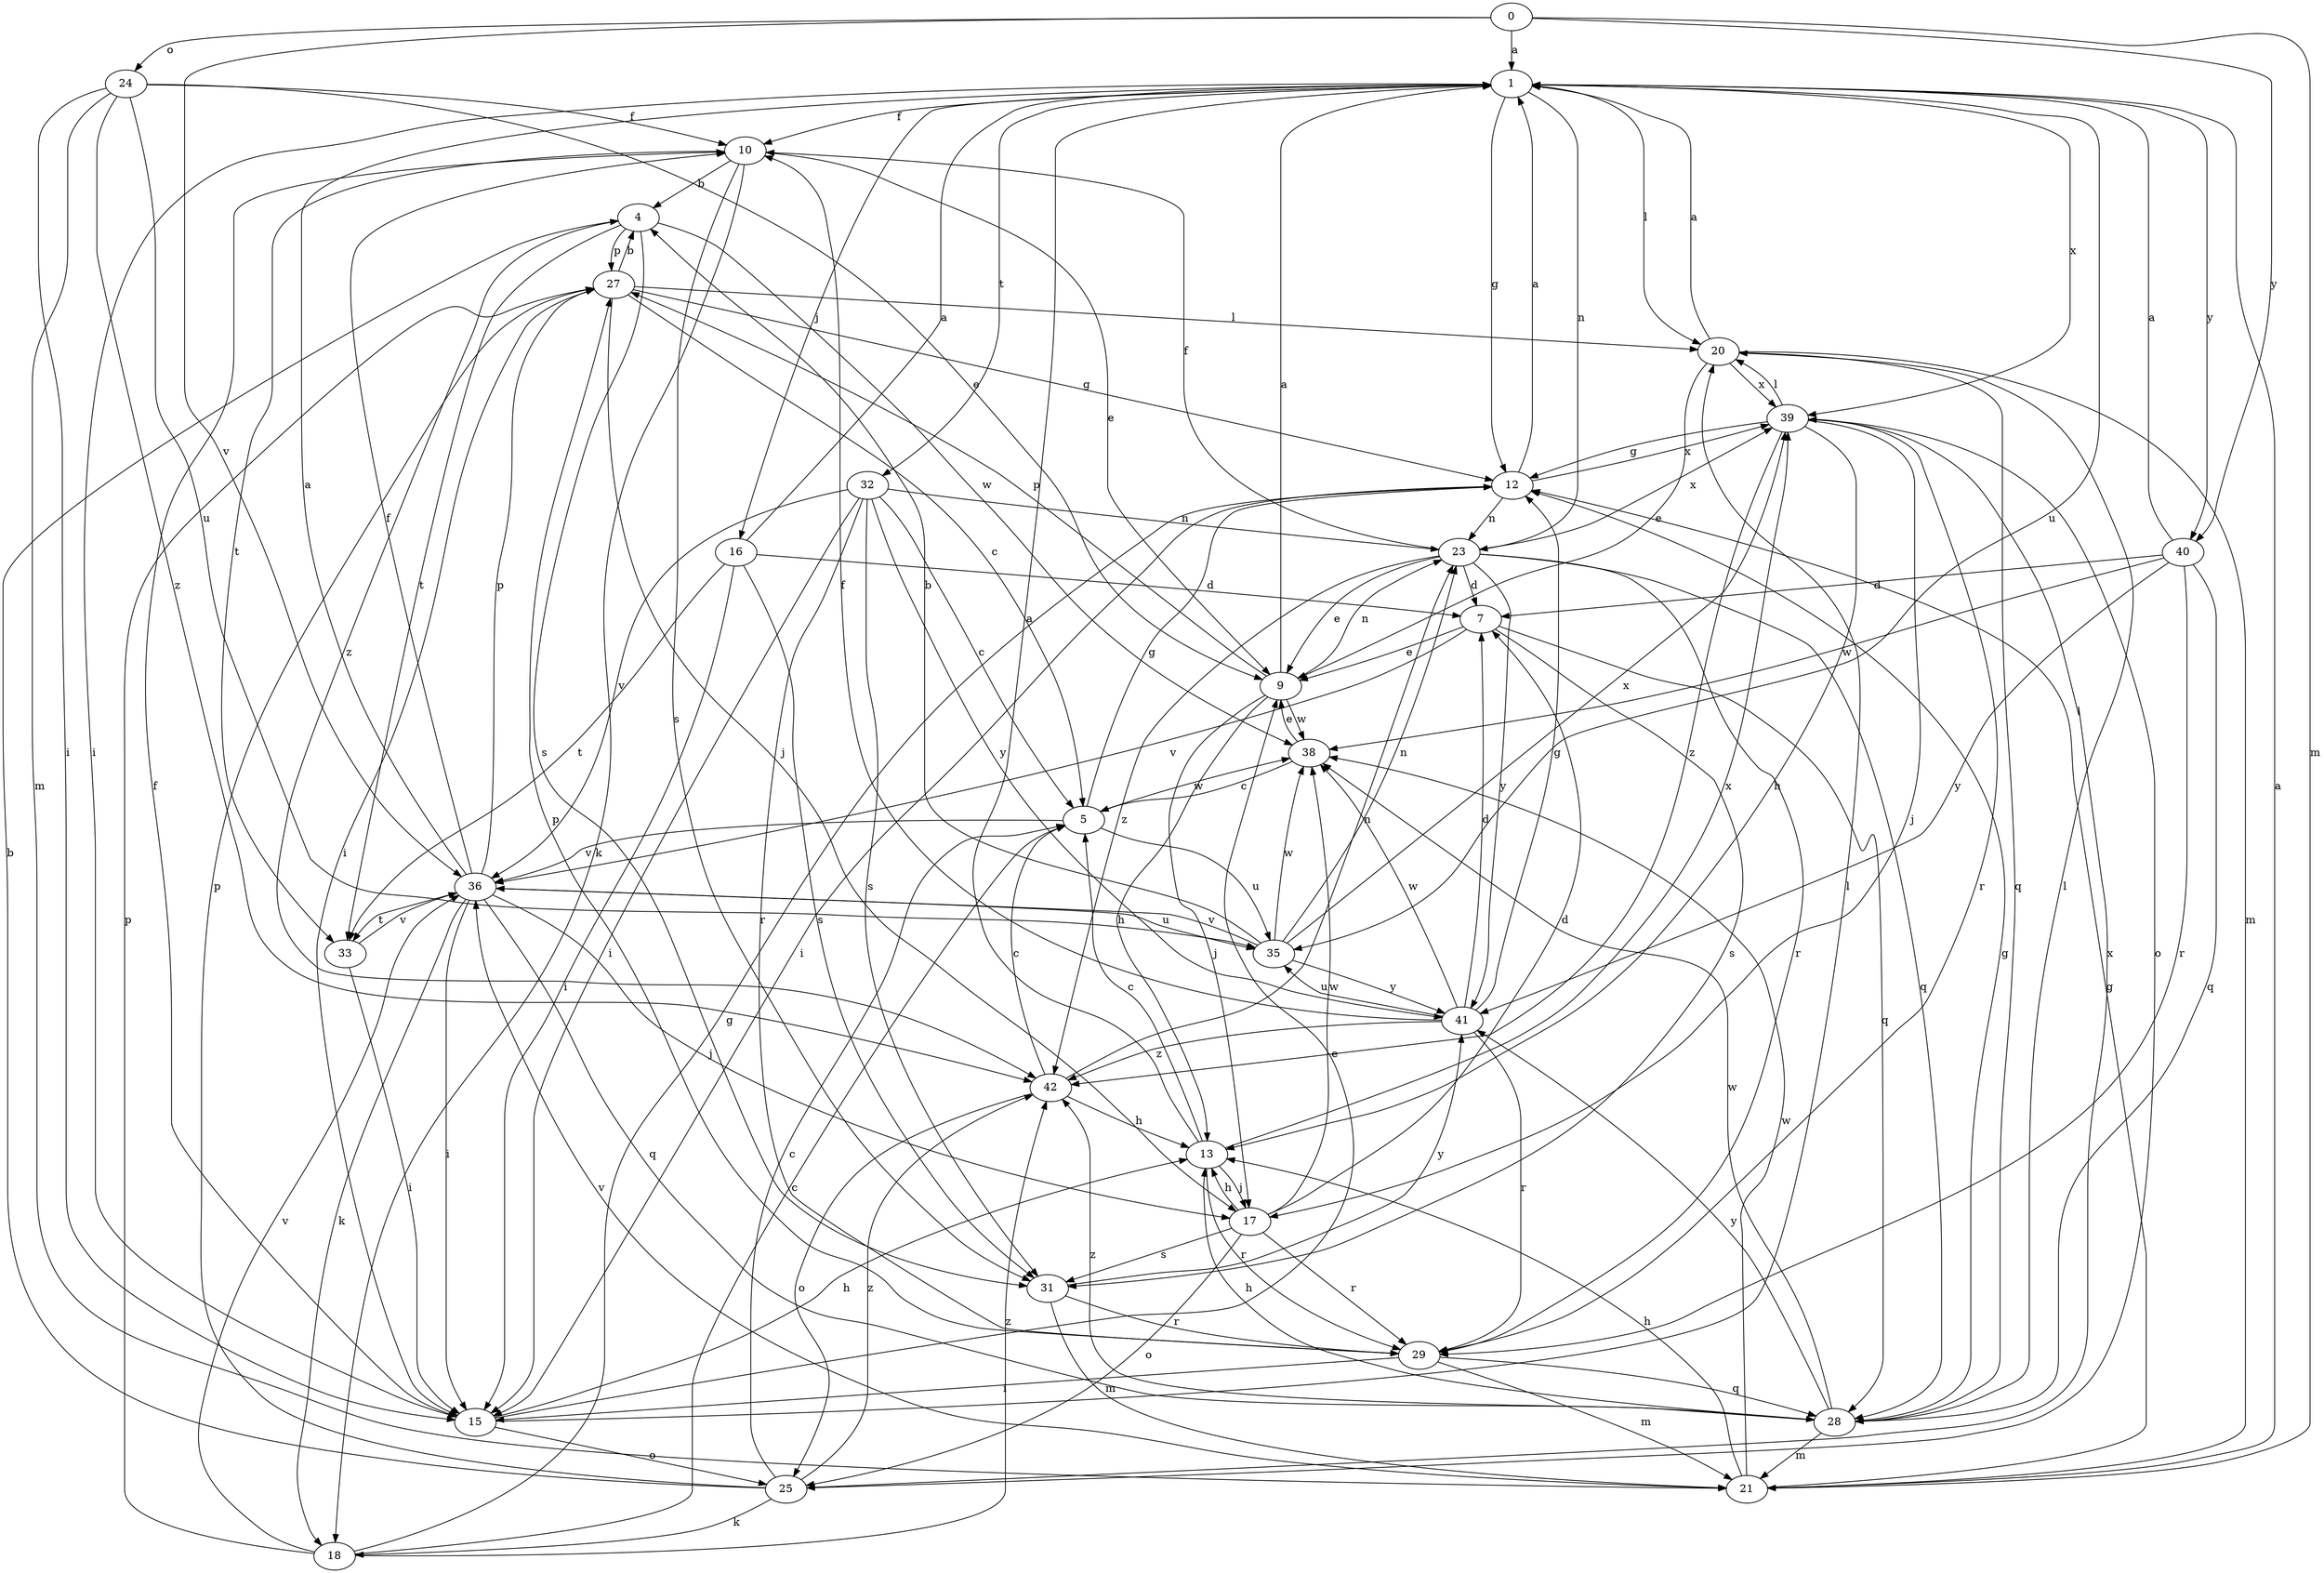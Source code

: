 strict digraph  {
0;
1;
4;
5;
7;
9;
10;
12;
13;
15;
16;
17;
18;
20;
21;
23;
24;
25;
27;
28;
29;
31;
32;
33;
35;
36;
38;
39;
40;
41;
42;
0 -> 1  [label=a];
0 -> 21  [label=m];
0 -> 24  [label=o];
0 -> 36  [label=v];
0 -> 40  [label=y];
1 -> 10  [label=f];
1 -> 12  [label=g];
1 -> 15  [label=i];
1 -> 16  [label=j];
1 -> 20  [label=l];
1 -> 23  [label=n];
1 -> 32  [label=t];
1 -> 35  [label=u];
1 -> 39  [label=x];
1 -> 40  [label=y];
4 -> 27  [label=p];
4 -> 31  [label=s];
4 -> 33  [label=t];
4 -> 38  [label=w];
4 -> 42  [label=z];
5 -> 12  [label=g];
5 -> 35  [label=u];
5 -> 36  [label=v];
5 -> 38  [label=w];
7 -> 9  [label=e];
7 -> 28  [label=q];
7 -> 31  [label=s];
7 -> 36  [label=v];
9 -> 1  [label=a];
9 -> 13  [label=h];
9 -> 17  [label=j];
9 -> 23  [label=n];
9 -> 27  [label=p];
9 -> 38  [label=w];
10 -> 4  [label=b];
10 -> 9  [label=e];
10 -> 18  [label=k];
10 -> 31  [label=s];
10 -> 33  [label=t];
12 -> 1  [label=a];
12 -> 15  [label=i];
12 -> 23  [label=n];
12 -> 39  [label=x];
13 -> 1  [label=a];
13 -> 5  [label=c];
13 -> 17  [label=j];
13 -> 29  [label=r];
13 -> 39  [label=x];
15 -> 9  [label=e];
15 -> 10  [label=f];
15 -> 13  [label=h];
15 -> 20  [label=l];
15 -> 25  [label=o];
16 -> 1  [label=a];
16 -> 7  [label=d];
16 -> 15  [label=i];
16 -> 31  [label=s];
16 -> 33  [label=t];
17 -> 7  [label=d];
17 -> 13  [label=h];
17 -> 25  [label=o];
17 -> 29  [label=r];
17 -> 31  [label=s];
17 -> 38  [label=w];
18 -> 5  [label=c];
18 -> 12  [label=g];
18 -> 27  [label=p];
18 -> 36  [label=v];
18 -> 42  [label=z];
20 -> 1  [label=a];
20 -> 9  [label=e];
20 -> 21  [label=m];
20 -> 28  [label=q];
20 -> 39  [label=x];
21 -> 1  [label=a];
21 -> 12  [label=g];
21 -> 13  [label=h];
21 -> 36  [label=v];
21 -> 38  [label=w];
23 -> 7  [label=d];
23 -> 9  [label=e];
23 -> 10  [label=f];
23 -> 28  [label=q];
23 -> 29  [label=r];
23 -> 39  [label=x];
23 -> 41  [label=y];
23 -> 42  [label=z];
24 -> 9  [label=e];
24 -> 10  [label=f];
24 -> 15  [label=i];
24 -> 21  [label=m];
24 -> 35  [label=u];
24 -> 42  [label=z];
25 -> 4  [label=b];
25 -> 5  [label=c];
25 -> 18  [label=k];
25 -> 27  [label=p];
25 -> 39  [label=x];
25 -> 42  [label=z];
27 -> 4  [label=b];
27 -> 5  [label=c];
27 -> 12  [label=g];
27 -> 15  [label=i];
27 -> 17  [label=j];
27 -> 20  [label=l];
28 -> 12  [label=g];
28 -> 13  [label=h];
28 -> 20  [label=l];
28 -> 21  [label=m];
28 -> 38  [label=w];
28 -> 41  [label=y];
28 -> 42  [label=z];
29 -> 15  [label=i];
29 -> 21  [label=m];
29 -> 27  [label=p];
29 -> 28  [label=q];
31 -> 21  [label=m];
31 -> 29  [label=r];
31 -> 41  [label=y];
32 -> 5  [label=c];
32 -> 15  [label=i];
32 -> 23  [label=n];
32 -> 29  [label=r];
32 -> 31  [label=s];
32 -> 36  [label=v];
32 -> 41  [label=y];
33 -> 15  [label=i];
33 -> 36  [label=v];
35 -> 4  [label=b];
35 -> 23  [label=n];
35 -> 36  [label=v];
35 -> 38  [label=w];
35 -> 39  [label=x];
35 -> 41  [label=y];
36 -> 1  [label=a];
36 -> 10  [label=f];
36 -> 15  [label=i];
36 -> 17  [label=j];
36 -> 18  [label=k];
36 -> 27  [label=p];
36 -> 28  [label=q];
36 -> 33  [label=t];
36 -> 35  [label=u];
38 -> 5  [label=c];
38 -> 9  [label=e];
39 -> 12  [label=g];
39 -> 13  [label=h];
39 -> 17  [label=j];
39 -> 20  [label=l];
39 -> 25  [label=o];
39 -> 29  [label=r];
39 -> 42  [label=z];
40 -> 1  [label=a];
40 -> 7  [label=d];
40 -> 28  [label=q];
40 -> 29  [label=r];
40 -> 38  [label=w];
40 -> 41  [label=y];
41 -> 7  [label=d];
41 -> 10  [label=f];
41 -> 12  [label=g];
41 -> 29  [label=r];
41 -> 35  [label=u];
41 -> 38  [label=w];
41 -> 42  [label=z];
42 -> 5  [label=c];
42 -> 13  [label=h];
42 -> 23  [label=n];
42 -> 25  [label=o];
}
